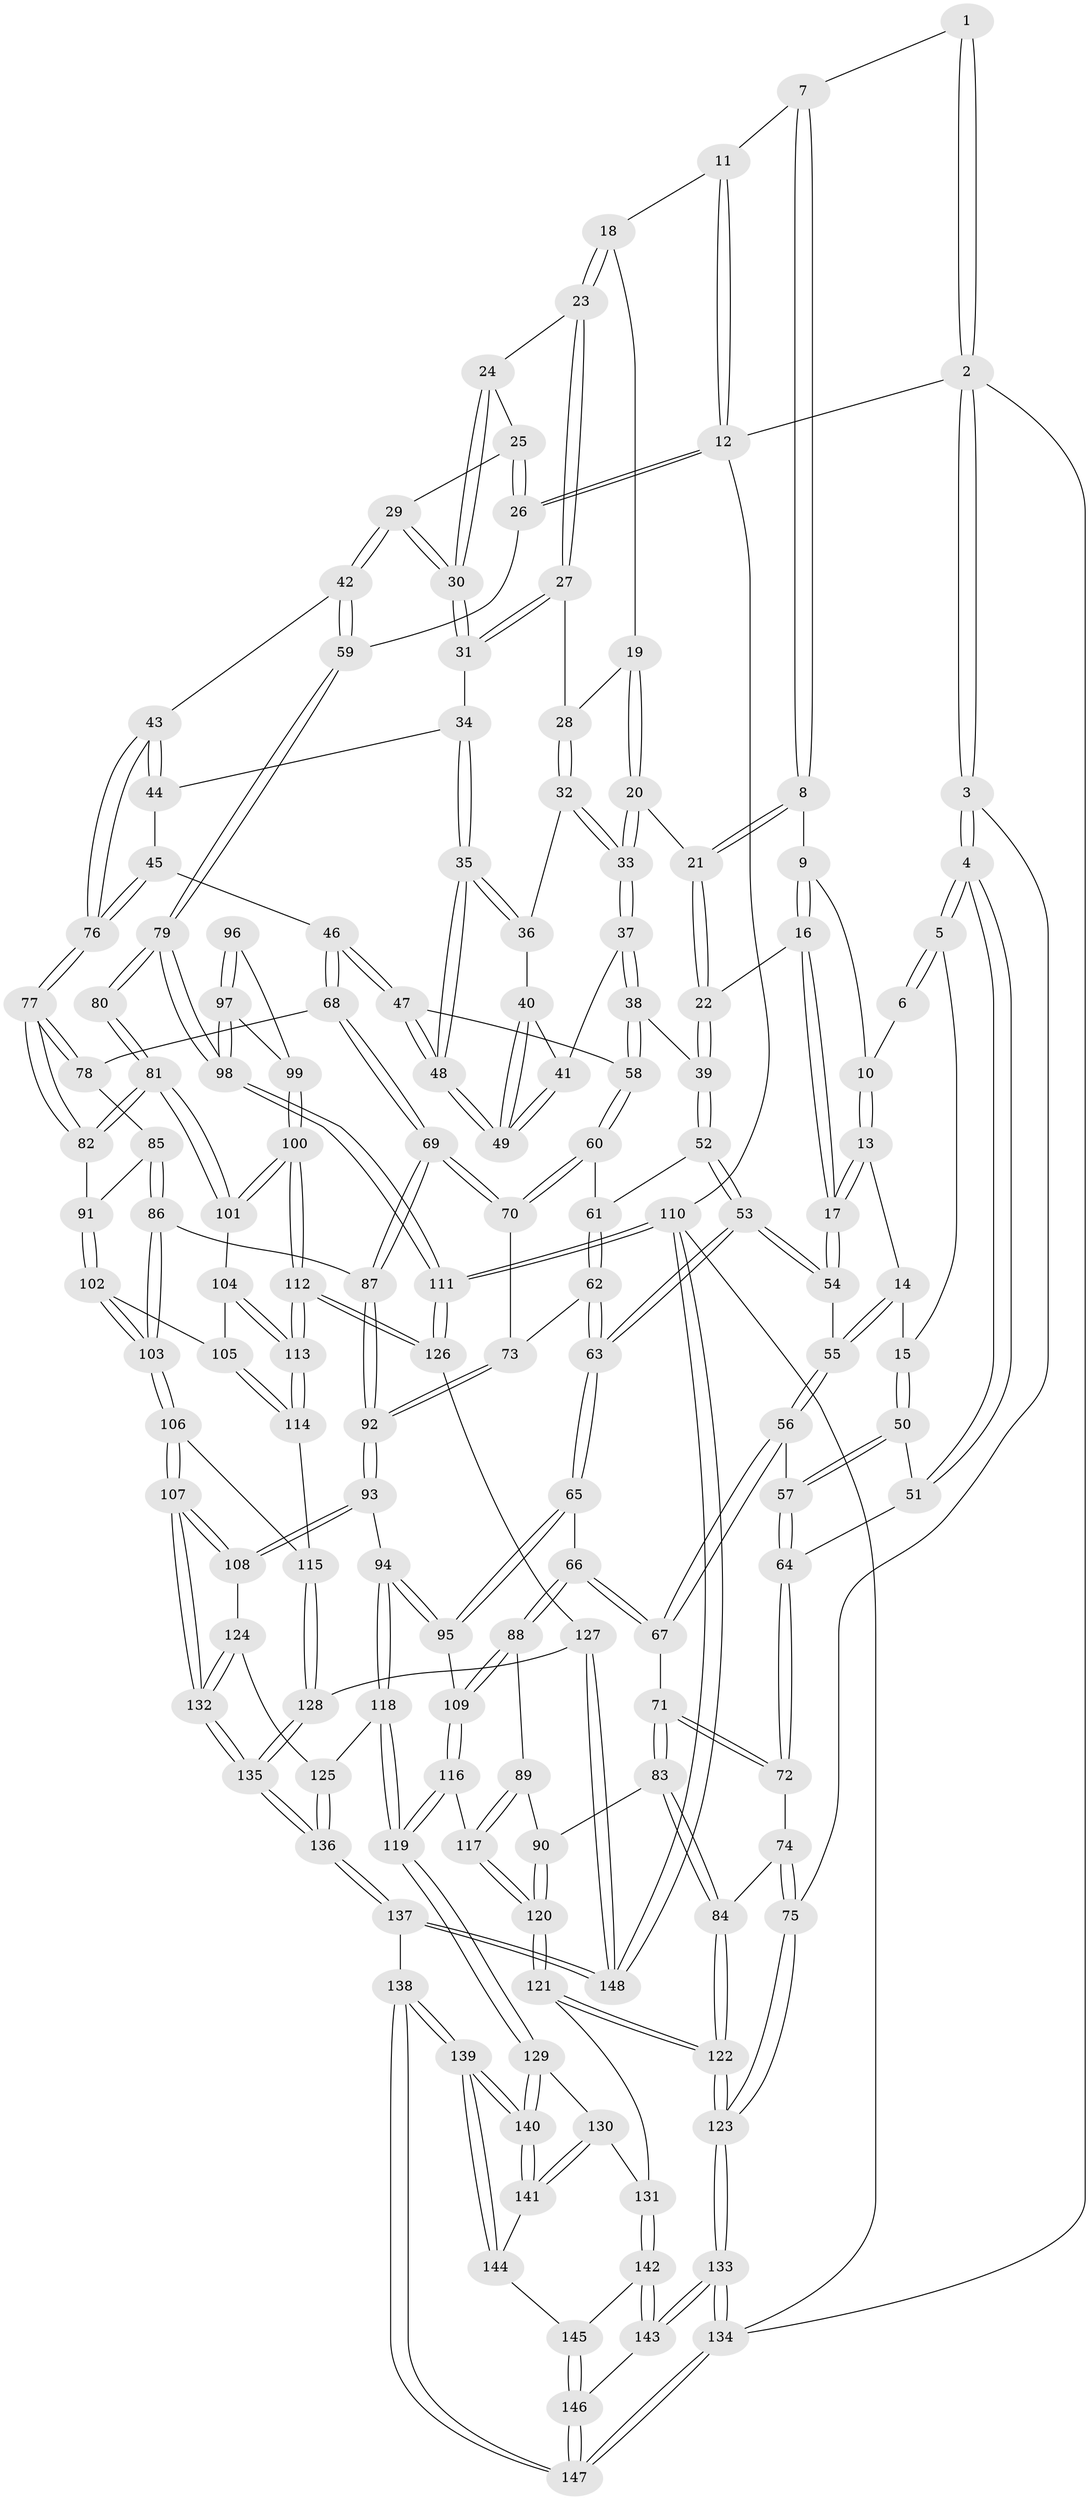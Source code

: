 // coarse degree distribution, {4: 0.4044943820224719, 3: 0.14606741573033707, 5: 0.34831460674157305, 6: 0.0898876404494382, 2: 0.011235955056179775}
// Generated by graph-tools (version 1.1) at 2025/42/03/06/25 10:42:29]
// undirected, 148 vertices, 367 edges
graph export_dot {
graph [start="1"]
  node [color=gray90,style=filled];
  1 [pos="+0.20932743078514796+0"];
  2 [pos="+0+0"];
  3 [pos="+0+0.13800810589882487"];
  4 [pos="+0+0.14075767838694886"];
  5 [pos="+0.17066130115568995+0.03979109290949573"];
  6 [pos="+0.20895026075743658+0"];
  7 [pos="+0.5666514773362616+0"];
  8 [pos="+0.4858886796272655+0.00100262030216908"];
  9 [pos="+0.3995035977980716+0.05035875010739958"];
  10 [pos="+0.3494937717368452+0.062357515191991966"];
  11 [pos="+0.7001903626863648+0"];
  12 [pos="+1+0"];
  13 [pos="+0.28357468342412+0.1694211879969419"];
  14 [pos="+0.2586443529697011+0.17183988137067419"];
  15 [pos="+0.2069149056843998+0.14999184712507238"];
  16 [pos="+0.4093666480370376+0.19919356452472584"];
  17 [pos="+0.39098964010178516+0.20536522683360714"];
  18 [pos="+0.7175906837016397+0"];
  19 [pos="+0.6001438040533119+0.14612226131044334"];
  20 [pos="+0.49820837711242555+0.1610390626261967"];
  21 [pos="+0.49273935112218764+0.16060606072643224"];
  22 [pos="+0.4622051351497903+0.18880851789231015"];
  23 [pos="+0.7850363330965318+0.09873646351444515"];
  24 [pos="+0.8897439559829047+0.12007523727040069"];
  25 [pos="+0.9830564036517794+0.11752805466032586"];
  26 [pos="+1+0"];
  27 [pos="+0.7825798172496463+0.1108252725393361"];
  28 [pos="+0.6298941703808568+0.18624914305264517"];
  29 [pos="+0.9124262753386632+0.2802546051295408"];
  30 [pos="+0.8904641727049637+0.2475103582937507"];
  31 [pos="+0.7805762808495103+0.15250845625950007"];
  32 [pos="+0.6390791633790428+0.21644154432282375"];
  33 [pos="+0.5972617205272076+0.25627684318122074"];
  34 [pos="+0.7634520322479088+0.19438176443271293"];
  35 [pos="+0.7289795845860478+0.2289368861717806"];
  36 [pos="+0.6468763062568181+0.21994386528607177"];
  37 [pos="+0.5854014110152773+0.2897105591267237"];
  38 [pos="+0.5853930854531116+0.28971858327403754"];
  39 [pos="+0.5304395510185678+0.31997052071278903"];
  40 [pos="+0.6563389274234539+0.26301962238809745"];
  41 [pos="+0.6370097348513825+0.2998623176277161"];
  42 [pos="+0.9202258720761622+0.34917854997954667"];
  43 [pos="+0.9062381879289096+0.3563738009946225"];
  44 [pos="+0.7766278052175498+0.21457603047009796"];
  45 [pos="+0.80790618232082+0.37989925787266066"];
  46 [pos="+0.7448522757547911+0.36942887955993303"];
  47 [pos="+0.725774358881188+0.3592296873847878"];
  48 [pos="+0.7212580066422055+0.3463743239372066"];
  49 [pos="+0.7187165356030948+0.3445055401736675"];
  50 [pos="+0.10930738518170954+0.2219306207354213"];
  51 [pos="+0+0.17017198909562645"];
  52 [pos="+0.5299681691273967+0.32137899989200125"];
  53 [pos="+0.3949470659842865+0.3740529758974843"];
  54 [pos="+0.3884710379803467+0.36143186113424125"];
  55 [pos="+0.26008475858404767+0.3151019868104945"];
  56 [pos="+0.20055841468108654+0.38565811493525304"];
  57 [pos="+0.12076714459565095+0.3701188350754663"];
  58 [pos="+0.6593824844853351+0.38702917253973423"];
  59 [pos="+1+0.380387439138031"];
  60 [pos="+0.6267500850864367+0.4104720442111912"];
  61 [pos="+0.5423537991442208+0.34957310030581584"];
  62 [pos="+0.49681801509460805+0.49625974426504704"];
  63 [pos="+0.383849476058732+0.49503141624750274"];
  64 [pos="+0.10351676128203088+0.38309947123234506"];
  65 [pos="+0.3737503086314826+0.5039603528497841"];
  66 [pos="+0.2831333401853346+0.47874906692089686"];
  67 [pos="+0.2575582025340658+0.46537412798896105"];
  68 [pos="+0.7030747353127478+0.49510976064476797"];
  69 [pos="+0.6111364379316299+0.5094785286405649"];
  70 [pos="+0.6004454240039363+0.5003236333706746"];
  71 [pos="+0.15479665291614625+0.5245075423837204"];
  72 [pos="+0.09383447561330562+0.3943985381700423"];
  73 [pos="+0.5169413415677174+0.5033472440378549"];
  74 [pos="+0.09273050675057763+0.39512602855421997"];
  75 [pos="+0+0.5187986930917154"];
  76 [pos="+0.8573764916479741+0.39261977934786557"];
  77 [pos="+0.8487019182433796+0.5122482588568488"];
  78 [pos="+0.7371521693698458+0.5169755837508606"];
  79 [pos="+1+0.44266688676780275"];
  80 [pos="+0.9261476215414163+0.552238749274271"];
  81 [pos="+0.8596591984605343+0.5324816350687585"];
  82 [pos="+0.8521444267440967+0.5215917878549566"];
  83 [pos="+0.11359037567075124+0.5987049631158537"];
  84 [pos="+0.09008697506307968+0.6003550554258873"];
  85 [pos="+0.7202115044494016+0.5631141788192447"];
  86 [pos="+0.6352736197377277+0.5774917661048778"];
  87 [pos="+0.6342298336337834+0.5762059117209528"];
  88 [pos="+0.17915947059115633+0.6157385103375107"];
  89 [pos="+0.1610093365291318+0.6156204190679953"];
  90 [pos="+0.11549117248439496+0.5996778434140826"];
  91 [pos="+0.7430390155855704+0.601019663847032"];
  92 [pos="+0.5329042223748082+0.6380080566612732"];
  93 [pos="+0.5282729311612695+0.6515037277241145"];
  94 [pos="+0.389004721223206+0.5991864992042556"];
  95 [pos="+0.37016711997184193+0.5389771077916133"];
  96 [pos="+0.9405648666094321+0.5791463701030197"];
  97 [pos="+1+0.630963841914006"];
  98 [pos="+1+0.6234038685136453"];
  99 [pos="+0.9578074824675694+0.6528427560270508"];
  100 [pos="+0.9171824826573273+0.7064286792150881"];
  101 [pos="+0.8484050330151685+0.6179497849435656"];
  102 [pos="+0.738308451589936+0.6204722141604369"];
  103 [pos="+0.6730069607167551+0.6778629985416514"];
  104 [pos="+0.8294983759165028+0.6316702820264529"];
  105 [pos="+0.8116362798971414+0.6437989684666139"];
  106 [pos="+0.6663646040277202+0.7263443117491285"];
  107 [pos="+0.6459601943319458+0.7576818128530162"];
  108 [pos="+0.5325344001419304+0.6666306502215663"];
  109 [pos="+0.24436628153432835+0.6364551173375206"];
  110 [pos="+1+1"];
  111 [pos="+1+0.833995969322065"];
  112 [pos="+0.9167224620962136+0.7888205997580788"];
  113 [pos="+0.8435721768121321+0.7384268245405794"];
  114 [pos="+0.7873493183159811+0.7022325660981666"];
  115 [pos="+0.7531866121665316+0.7113960818202074"];
  116 [pos="+0.2668915746877743+0.7193852517044759"];
  117 [pos="+0.18520059998891295+0.7255232702267508"];
  118 [pos="+0.38078220221828407+0.7397457467096826"];
  119 [pos="+0.30648880286579205+0.7552196509934128"];
  120 [pos="+0.15074532379570293+0.7552677681919604"];
  121 [pos="+0.13502516180290136+0.7773720615255691"];
  122 [pos="+0+0.6554800754535147"];
  123 [pos="+0+0.6552138069311839"];
  124 [pos="+0.446917036805323+0.7285810400591625"];
  125 [pos="+0.3824914602386346+0.7409208331364971"];
  126 [pos="+0.929589389214787+0.8282756462565234"];
  127 [pos="+0.8827043359883892+0.8710640644140402"];
  128 [pos="+0.876701497905124+0.8706479383159406"];
  129 [pos="+0.30110282309722125+0.7639684501491658"];
  130 [pos="+0.2413181703945208+0.7936198965220621"];
  131 [pos="+0.13855448805642726+0.7860422642935446"];
  132 [pos="+0.6390662267525877+0.8215812125634665"];
  133 [pos="+0+0.8531881418753448"];
  134 [pos="+0+1"];
  135 [pos="+0.6418155336178502+0.8626870777641872"];
  136 [pos="+0.5211130231172503+1"];
  137 [pos="+0.4900984536889994+1"];
  138 [pos="+0.38254984159149436+1"];
  139 [pos="+0.34077244725138295+1"];
  140 [pos="+0.2936443247637143+0.8580856440831923"];
  141 [pos="+0.21602728453697648+0.850150529260358"];
  142 [pos="+0.13836740445504997+0.8260995201927721"];
  143 [pos="+0+0.879709003933902"];
  144 [pos="+0.19882274858031246+0.8635961532094707"];
  145 [pos="+0.1469072590012061+0.85363940411372"];
  146 [pos="+0.1093008073079925+0.9373596077830976"];
  147 [pos="+0.2886531150986959+1"];
  148 [pos="+0.8900430914960767+1"];
  1 -- 2;
  1 -- 2;
  1 -- 7;
  2 -- 3;
  2 -- 3;
  2 -- 12;
  2 -- 134;
  3 -- 4;
  3 -- 4;
  3 -- 75;
  4 -- 5;
  4 -- 5;
  4 -- 51;
  4 -- 51;
  5 -- 6;
  5 -- 6;
  5 -- 15;
  6 -- 10;
  7 -- 8;
  7 -- 8;
  7 -- 11;
  8 -- 9;
  8 -- 21;
  8 -- 21;
  9 -- 10;
  9 -- 16;
  9 -- 16;
  10 -- 13;
  10 -- 13;
  11 -- 12;
  11 -- 12;
  11 -- 18;
  12 -- 26;
  12 -- 26;
  12 -- 110;
  13 -- 14;
  13 -- 17;
  13 -- 17;
  14 -- 15;
  14 -- 55;
  14 -- 55;
  15 -- 50;
  15 -- 50;
  16 -- 17;
  16 -- 17;
  16 -- 22;
  17 -- 54;
  17 -- 54;
  18 -- 19;
  18 -- 23;
  18 -- 23;
  19 -- 20;
  19 -- 20;
  19 -- 28;
  20 -- 21;
  20 -- 33;
  20 -- 33;
  21 -- 22;
  21 -- 22;
  22 -- 39;
  22 -- 39;
  23 -- 24;
  23 -- 27;
  23 -- 27;
  24 -- 25;
  24 -- 30;
  24 -- 30;
  25 -- 26;
  25 -- 26;
  25 -- 29;
  26 -- 59;
  27 -- 28;
  27 -- 31;
  27 -- 31;
  28 -- 32;
  28 -- 32;
  29 -- 30;
  29 -- 30;
  29 -- 42;
  29 -- 42;
  30 -- 31;
  30 -- 31;
  31 -- 34;
  32 -- 33;
  32 -- 33;
  32 -- 36;
  33 -- 37;
  33 -- 37;
  34 -- 35;
  34 -- 35;
  34 -- 44;
  35 -- 36;
  35 -- 36;
  35 -- 48;
  35 -- 48;
  36 -- 40;
  37 -- 38;
  37 -- 38;
  37 -- 41;
  38 -- 39;
  38 -- 58;
  38 -- 58;
  39 -- 52;
  39 -- 52;
  40 -- 41;
  40 -- 49;
  40 -- 49;
  41 -- 49;
  41 -- 49;
  42 -- 43;
  42 -- 59;
  42 -- 59;
  43 -- 44;
  43 -- 44;
  43 -- 76;
  43 -- 76;
  44 -- 45;
  45 -- 46;
  45 -- 76;
  45 -- 76;
  46 -- 47;
  46 -- 47;
  46 -- 68;
  46 -- 68;
  47 -- 48;
  47 -- 48;
  47 -- 58;
  48 -- 49;
  48 -- 49;
  50 -- 51;
  50 -- 57;
  50 -- 57;
  51 -- 64;
  52 -- 53;
  52 -- 53;
  52 -- 61;
  53 -- 54;
  53 -- 54;
  53 -- 63;
  53 -- 63;
  54 -- 55;
  55 -- 56;
  55 -- 56;
  56 -- 57;
  56 -- 67;
  56 -- 67;
  57 -- 64;
  57 -- 64;
  58 -- 60;
  58 -- 60;
  59 -- 79;
  59 -- 79;
  60 -- 61;
  60 -- 70;
  60 -- 70;
  61 -- 62;
  61 -- 62;
  62 -- 63;
  62 -- 63;
  62 -- 73;
  63 -- 65;
  63 -- 65;
  64 -- 72;
  64 -- 72;
  65 -- 66;
  65 -- 95;
  65 -- 95;
  66 -- 67;
  66 -- 67;
  66 -- 88;
  66 -- 88;
  67 -- 71;
  68 -- 69;
  68 -- 69;
  68 -- 78;
  69 -- 70;
  69 -- 70;
  69 -- 87;
  69 -- 87;
  70 -- 73;
  71 -- 72;
  71 -- 72;
  71 -- 83;
  71 -- 83;
  72 -- 74;
  73 -- 92;
  73 -- 92;
  74 -- 75;
  74 -- 75;
  74 -- 84;
  75 -- 123;
  75 -- 123;
  76 -- 77;
  76 -- 77;
  77 -- 78;
  77 -- 78;
  77 -- 82;
  77 -- 82;
  78 -- 85;
  79 -- 80;
  79 -- 80;
  79 -- 98;
  79 -- 98;
  80 -- 81;
  80 -- 81;
  81 -- 82;
  81 -- 82;
  81 -- 101;
  81 -- 101;
  82 -- 91;
  83 -- 84;
  83 -- 84;
  83 -- 90;
  84 -- 122;
  84 -- 122;
  85 -- 86;
  85 -- 86;
  85 -- 91;
  86 -- 87;
  86 -- 103;
  86 -- 103;
  87 -- 92;
  87 -- 92;
  88 -- 89;
  88 -- 109;
  88 -- 109;
  89 -- 90;
  89 -- 117;
  89 -- 117;
  90 -- 120;
  90 -- 120;
  91 -- 102;
  91 -- 102;
  92 -- 93;
  92 -- 93;
  93 -- 94;
  93 -- 108;
  93 -- 108;
  94 -- 95;
  94 -- 95;
  94 -- 118;
  94 -- 118;
  95 -- 109;
  96 -- 97;
  96 -- 97;
  96 -- 99;
  97 -- 98;
  97 -- 98;
  97 -- 99;
  98 -- 111;
  98 -- 111;
  99 -- 100;
  99 -- 100;
  100 -- 101;
  100 -- 101;
  100 -- 112;
  100 -- 112;
  101 -- 104;
  102 -- 103;
  102 -- 103;
  102 -- 105;
  103 -- 106;
  103 -- 106;
  104 -- 105;
  104 -- 113;
  104 -- 113;
  105 -- 114;
  105 -- 114;
  106 -- 107;
  106 -- 107;
  106 -- 115;
  107 -- 108;
  107 -- 108;
  107 -- 132;
  107 -- 132;
  108 -- 124;
  109 -- 116;
  109 -- 116;
  110 -- 111;
  110 -- 111;
  110 -- 148;
  110 -- 148;
  110 -- 134;
  111 -- 126;
  111 -- 126;
  112 -- 113;
  112 -- 113;
  112 -- 126;
  112 -- 126;
  113 -- 114;
  113 -- 114;
  114 -- 115;
  115 -- 128;
  115 -- 128;
  116 -- 117;
  116 -- 119;
  116 -- 119;
  117 -- 120;
  117 -- 120;
  118 -- 119;
  118 -- 119;
  118 -- 125;
  119 -- 129;
  119 -- 129;
  120 -- 121;
  120 -- 121;
  121 -- 122;
  121 -- 122;
  121 -- 131;
  122 -- 123;
  122 -- 123;
  123 -- 133;
  123 -- 133;
  124 -- 125;
  124 -- 132;
  124 -- 132;
  125 -- 136;
  125 -- 136;
  126 -- 127;
  127 -- 128;
  127 -- 148;
  127 -- 148;
  128 -- 135;
  128 -- 135;
  129 -- 130;
  129 -- 140;
  129 -- 140;
  130 -- 131;
  130 -- 141;
  130 -- 141;
  131 -- 142;
  131 -- 142;
  132 -- 135;
  132 -- 135;
  133 -- 134;
  133 -- 134;
  133 -- 143;
  133 -- 143;
  134 -- 147;
  134 -- 147;
  135 -- 136;
  135 -- 136;
  136 -- 137;
  136 -- 137;
  137 -- 138;
  137 -- 148;
  137 -- 148;
  138 -- 139;
  138 -- 139;
  138 -- 147;
  138 -- 147;
  139 -- 140;
  139 -- 140;
  139 -- 144;
  139 -- 144;
  140 -- 141;
  140 -- 141;
  141 -- 144;
  142 -- 143;
  142 -- 143;
  142 -- 145;
  143 -- 146;
  144 -- 145;
  145 -- 146;
  145 -- 146;
  146 -- 147;
  146 -- 147;
}
